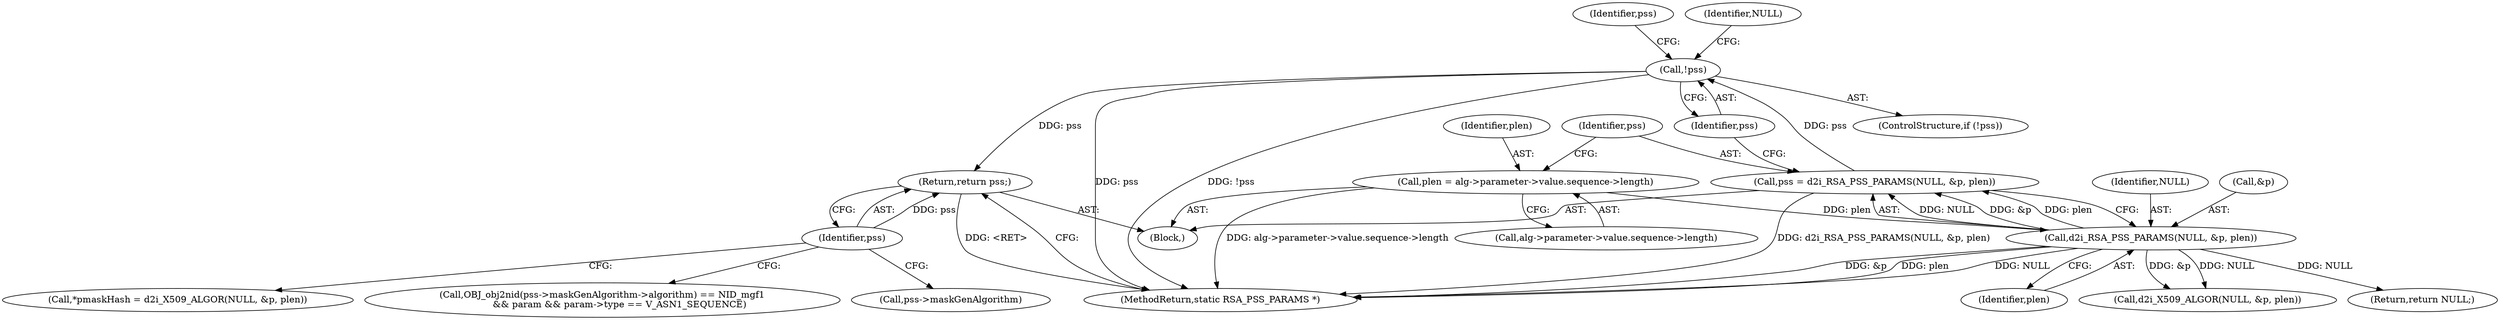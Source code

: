 digraph "0_openssl_d8541d7e9e63bf5f343af24644046c8d96498c17@pointer" {
"1000217" [label="(Return,return pss;)"];
"1000218" [label="(Identifier,pss)"];
"1000156" [label="(Call,!pss)"];
"1000148" [label="(Call,pss = d2i_RSA_PSS_PARAMS(NULL, &p, plen))"];
"1000150" [label="(Call,d2i_RSA_PSS_PARAMS(NULL, &p, plen))"];
"1000137" [label="(Call,plen = alg->parameter->value.sequence->length)"];
"1000150" [label="(Call,d2i_RSA_PSS_PARAMS(NULL, &p, plen))"];
"1000137" [label="(Call,plen = alg->parameter->value.sequence->length)"];
"1000149" [label="(Identifier,pss)"];
"1000151" [label="(Identifier,NULL)"];
"1000162" [label="(Identifier,pss)"];
"1000219" [label="(MethodReturn,static RSA_PSS_PARAMS *)"];
"1000156" [label="(Call,!pss)"];
"1000152" [label="(Call,&p)"];
"1000212" [label="(Call,d2i_X509_ALGOR(NULL, &p, plen))"];
"1000157" [label="(Identifier,pss)"];
"1000218" [label="(Identifier,pss)"];
"1000139" [label="(Call,alg->parameter->value.sequence->length)"];
"1000159" [label="(Identifier,NULL)"];
"1000161" [label="(Call,pss->maskGenAlgorithm)"];
"1000148" [label="(Call,pss = d2i_RSA_PSS_PARAMS(NULL, &p, plen))"];
"1000155" [label="(ControlStructure,if (!pss))"];
"1000158" [label="(Return,return NULL;)"];
"1000138" [label="(Identifier,plen)"];
"1000209" [label="(Call,*pmaskHash = d2i_X509_ALGOR(NULL, &p, plen))"];
"1000154" [label="(Identifier,plen)"];
"1000103" [label="(Block,)"];
"1000217" [label="(Return,return pss;)"];
"1000174" [label="(Call,OBJ_obj2nid(pss->maskGenAlgorithm->algorithm) == NID_mgf1\n            && param && param->type == V_ASN1_SEQUENCE)"];
"1000217" -> "1000103"  [label="AST: "];
"1000217" -> "1000218"  [label="CFG: "];
"1000218" -> "1000217"  [label="AST: "];
"1000219" -> "1000217"  [label="CFG: "];
"1000217" -> "1000219"  [label="DDG: <RET>"];
"1000218" -> "1000217"  [label="DDG: pss"];
"1000156" -> "1000217"  [label="DDG: pss"];
"1000218" -> "1000209"  [label="CFG: "];
"1000218" -> "1000174"  [label="CFG: "];
"1000218" -> "1000161"  [label="CFG: "];
"1000156" -> "1000155"  [label="AST: "];
"1000156" -> "1000157"  [label="CFG: "];
"1000157" -> "1000156"  [label="AST: "];
"1000159" -> "1000156"  [label="CFG: "];
"1000162" -> "1000156"  [label="CFG: "];
"1000156" -> "1000219"  [label="DDG: pss"];
"1000156" -> "1000219"  [label="DDG: !pss"];
"1000148" -> "1000156"  [label="DDG: pss"];
"1000148" -> "1000103"  [label="AST: "];
"1000148" -> "1000150"  [label="CFG: "];
"1000149" -> "1000148"  [label="AST: "];
"1000150" -> "1000148"  [label="AST: "];
"1000157" -> "1000148"  [label="CFG: "];
"1000148" -> "1000219"  [label="DDG: d2i_RSA_PSS_PARAMS(NULL, &p, plen)"];
"1000150" -> "1000148"  [label="DDG: NULL"];
"1000150" -> "1000148"  [label="DDG: &p"];
"1000150" -> "1000148"  [label="DDG: plen"];
"1000150" -> "1000154"  [label="CFG: "];
"1000151" -> "1000150"  [label="AST: "];
"1000152" -> "1000150"  [label="AST: "];
"1000154" -> "1000150"  [label="AST: "];
"1000150" -> "1000219"  [label="DDG: NULL"];
"1000150" -> "1000219"  [label="DDG: &p"];
"1000150" -> "1000219"  [label="DDG: plen"];
"1000137" -> "1000150"  [label="DDG: plen"];
"1000150" -> "1000158"  [label="DDG: NULL"];
"1000150" -> "1000212"  [label="DDG: NULL"];
"1000150" -> "1000212"  [label="DDG: &p"];
"1000137" -> "1000103"  [label="AST: "];
"1000137" -> "1000139"  [label="CFG: "];
"1000138" -> "1000137"  [label="AST: "];
"1000139" -> "1000137"  [label="AST: "];
"1000149" -> "1000137"  [label="CFG: "];
"1000137" -> "1000219"  [label="DDG: alg->parameter->value.sequence->length"];
}
